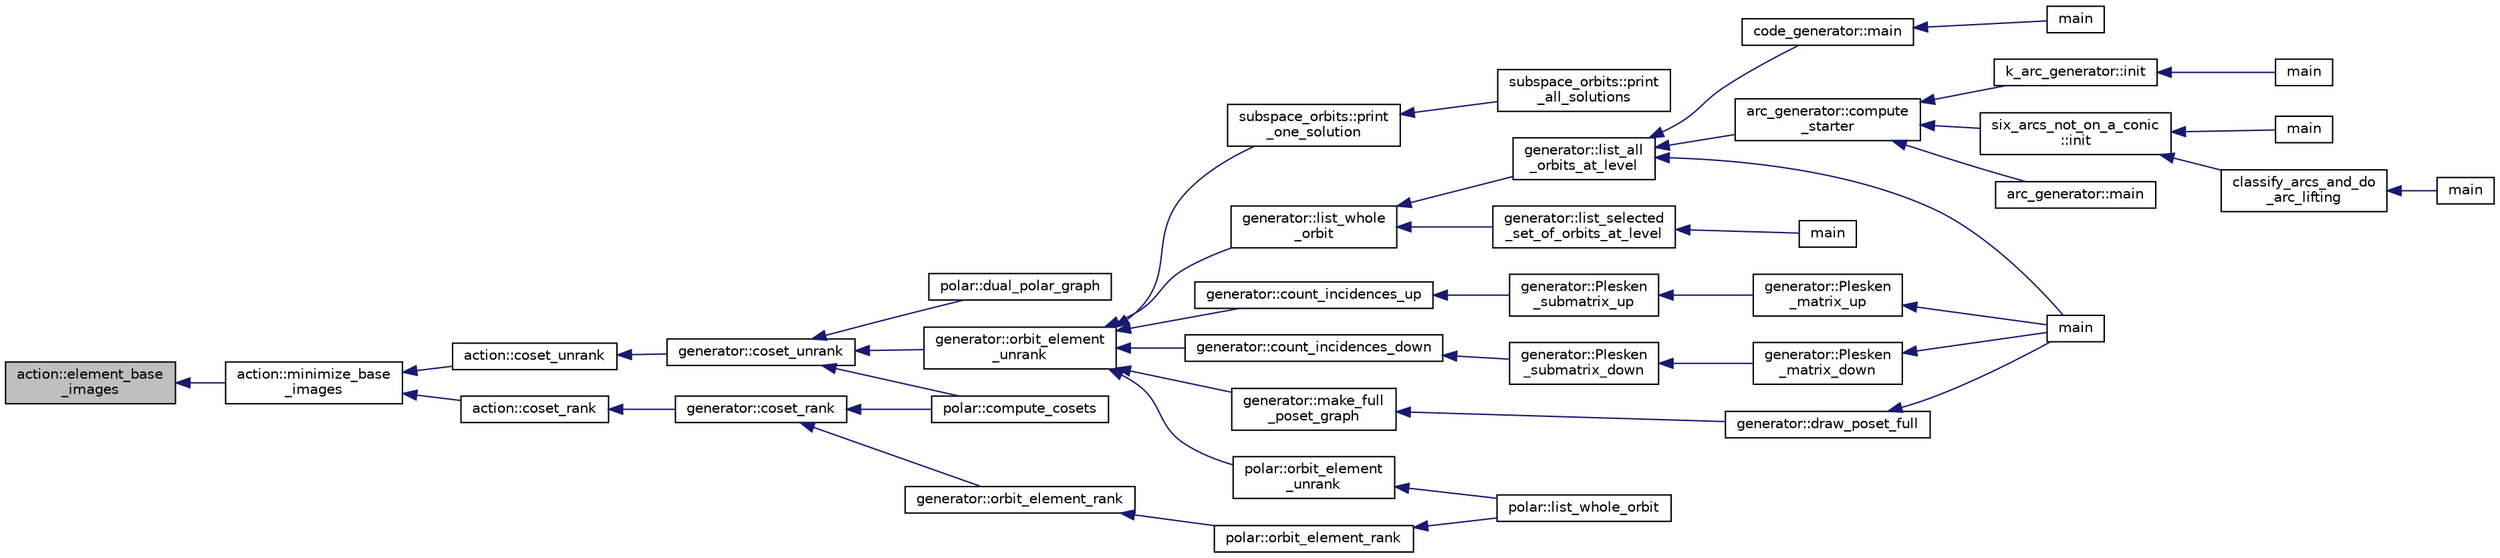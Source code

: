 digraph "action::element_base_images"
{
  edge [fontname="Helvetica",fontsize="10",labelfontname="Helvetica",labelfontsize="10"];
  node [fontname="Helvetica",fontsize="10",shape=record];
  rankdir="LR";
  Node2935 [label="action::element_base\l_images",height=0.2,width=0.4,color="black", fillcolor="grey75", style="filled", fontcolor="black"];
  Node2935 -> Node2936 [dir="back",color="midnightblue",fontsize="10",style="solid",fontname="Helvetica"];
  Node2936 [label="action::minimize_base\l_images",height=0.2,width=0.4,color="black", fillcolor="white", style="filled",URL="$d2/d86/classaction.html#a93d3f510f8678d02b8f246863b542317"];
  Node2936 -> Node2937 [dir="back",color="midnightblue",fontsize="10",style="solid",fontname="Helvetica"];
  Node2937 [label="action::coset_unrank",height=0.2,width=0.4,color="black", fillcolor="white", style="filled",URL="$d2/d86/classaction.html#aeabf488f671d4e77a8a892eb58d82b34"];
  Node2937 -> Node2938 [dir="back",color="midnightblue",fontsize="10",style="solid",fontname="Helvetica"];
  Node2938 [label="generator::coset_unrank",height=0.2,width=0.4,color="black", fillcolor="white", style="filled",URL="$d7/d73/classgenerator.html#a489f02ee804f130f666029a46020aaf6"];
  Node2938 -> Node2939 [dir="back",color="midnightblue",fontsize="10",style="solid",fontname="Helvetica"];
  Node2939 [label="polar::compute_cosets",height=0.2,width=0.4,color="black", fillcolor="white", style="filled",URL="$da/d1c/classpolar.html#a1fae83636607982bad299fd84380fc40"];
  Node2938 -> Node2940 [dir="back",color="midnightblue",fontsize="10",style="solid",fontname="Helvetica"];
  Node2940 [label="polar::dual_polar_graph",height=0.2,width=0.4,color="black", fillcolor="white", style="filled",URL="$da/d1c/classpolar.html#a6e5e2b0d9d3447cac72cb82ce3d2e9e5"];
  Node2938 -> Node2941 [dir="back",color="midnightblue",fontsize="10",style="solid",fontname="Helvetica"];
  Node2941 [label="generator::orbit_element\l_unrank",height=0.2,width=0.4,color="black", fillcolor="white", style="filled",URL="$d7/d73/classgenerator.html#a26a8d0b1964170e19dcbd37fa0a4957f"];
  Node2941 -> Node2942 [dir="back",color="midnightblue",fontsize="10",style="solid",fontname="Helvetica"];
  Node2942 [label="polar::orbit_element\l_unrank",height=0.2,width=0.4,color="black", fillcolor="white", style="filled",URL="$da/d1c/classpolar.html#abcc67b841c60f84478e531f9facf0b82"];
  Node2942 -> Node2943 [dir="back",color="midnightblue",fontsize="10",style="solid",fontname="Helvetica"];
  Node2943 [label="polar::list_whole_orbit",height=0.2,width=0.4,color="black", fillcolor="white", style="filled",URL="$da/d1c/classpolar.html#a26f04b7c75e45604ab772931ed2916fd"];
  Node2941 -> Node2944 [dir="back",color="midnightblue",fontsize="10",style="solid",fontname="Helvetica"];
  Node2944 [label="generator::list_whole\l_orbit",height=0.2,width=0.4,color="black", fillcolor="white", style="filled",URL="$d7/d73/classgenerator.html#aa102d1c1e32f0cd1dafeab1e0d1c18c1"];
  Node2944 -> Node2945 [dir="back",color="midnightblue",fontsize="10",style="solid",fontname="Helvetica"];
  Node2945 [label="generator::list_all\l_orbits_at_level",height=0.2,width=0.4,color="black", fillcolor="white", style="filled",URL="$d7/d73/classgenerator.html#a650880bf92f9f2bf124d4ead2cc01f70"];
  Node2945 -> Node2946 [dir="back",color="midnightblue",fontsize="10",style="solid",fontname="Helvetica"];
  Node2946 [label="code_generator::main",height=0.2,width=0.4,color="black", fillcolor="white", style="filled",URL="$db/d37/classcode__generator.html#ab3cf3a306e4032c2b471ac95321c599f"];
  Node2946 -> Node2947 [dir="back",color="midnightblue",fontsize="10",style="solid",fontname="Helvetica"];
  Node2947 [label="main",height=0.2,width=0.4,color="black", fillcolor="white", style="filled",URL="$d4/d4f/codes_8_c.html#a217dbf8b442f20279ea00b898af96f52"];
  Node2945 -> Node2948 [dir="back",color="midnightblue",fontsize="10",style="solid",fontname="Helvetica"];
  Node2948 [label="main",height=0.2,width=0.4,color="black", fillcolor="white", style="filled",URL="$de/d2d/graph_2graph_8_c.html#a217dbf8b442f20279ea00b898af96f52"];
  Node2945 -> Node2949 [dir="back",color="midnightblue",fontsize="10",style="solid",fontname="Helvetica"];
  Node2949 [label="arc_generator::compute\l_starter",height=0.2,width=0.4,color="black", fillcolor="white", style="filled",URL="$d4/d21/classarc__generator.html#aad1dcec3a1c302e743d574bd1ac857d9"];
  Node2949 -> Node2950 [dir="back",color="midnightblue",fontsize="10",style="solid",fontname="Helvetica"];
  Node2950 [label="arc_generator::main",height=0.2,width=0.4,color="black", fillcolor="white", style="filled",URL="$d4/d21/classarc__generator.html#ad80140b51b165dad1fe6ab232be7829a"];
  Node2949 -> Node2951 [dir="back",color="midnightblue",fontsize="10",style="solid",fontname="Helvetica"];
  Node2951 [label="k_arc_generator::init",height=0.2,width=0.4,color="black", fillcolor="white", style="filled",URL="$d6/dd8/classk__arc__generator.html#a6036d9f52ede9f8ca681505626b5361d"];
  Node2951 -> Node2952 [dir="back",color="midnightblue",fontsize="10",style="solid",fontname="Helvetica"];
  Node2952 [label="main",height=0.2,width=0.4,color="black", fillcolor="white", style="filled",URL="$d6/d01/k__arc__generator__main_8_c.html#a217dbf8b442f20279ea00b898af96f52"];
  Node2949 -> Node2953 [dir="back",color="midnightblue",fontsize="10",style="solid",fontname="Helvetica"];
  Node2953 [label="six_arcs_not_on_a_conic\l::init",height=0.2,width=0.4,color="black", fillcolor="white", style="filled",URL="$d8/de6/classsix__arcs__not__on__a__conic.html#a7a4d5cf8a098488729934cfa8a70944a"];
  Node2953 -> Node2954 [dir="back",color="midnightblue",fontsize="10",style="solid",fontname="Helvetica"];
  Node2954 [label="classify_arcs_and_do\l_arc_lifting",height=0.2,width=0.4,color="black", fillcolor="white", style="filled",URL="$d6/dc3/arc__lifting__main_8_c.html#afdd7be16f16b8c71e9a72fe5f6a0b59c"];
  Node2954 -> Node2955 [dir="back",color="midnightblue",fontsize="10",style="solid",fontname="Helvetica"];
  Node2955 [label="main",height=0.2,width=0.4,color="black", fillcolor="white", style="filled",URL="$d6/dc3/arc__lifting__main_8_c.html#a217dbf8b442f20279ea00b898af96f52"];
  Node2953 -> Node2956 [dir="back",color="midnightblue",fontsize="10",style="solid",fontname="Helvetica"];
  Node2956 [label="main",height=0.2,width=0.4,color="black", fillcolor="white", style="filled",URL="$d2/dfa/create__surface__main_8_c.html#a217dbf8b442f20279ea00b898af96f52"];
  Node2944 -> Node2957 [dir="back",color="midnightblue",fontsize="10",style="solid",fontname="Helvetica"];
  Node2957 [label="generator::list_selected\l_set_of_orbits_at_level",height=0.2,width=0.4,color="black", fillcolor="white", style="filled",URL="$d7/d73/classgenerator.html#a391f8ad3ba736baedd3dd2b7e31a0a62"];
  Node2957 -> Node2958 [dir="back",color="midnightblue",fontsize="10",style="solid",fontname="Helvetica"];
  Node2958 [label="main",height=0.2,width=0.4,color="black", fillcolor="white", style="filled",URL="$da/dd5/subspace__orbits__main_8_c.html#a217dbf8b442f20279ea00b898af96f52"];
  Node2941 -> Node2959 [dir="back",color="midnightblue",fontsize="10",style="solid",fontname="Helvetica"];
  Node2959 [label="generator::count_incidences_up",height=0.2,width=0.4,color="black", fillcolor="white", style="filled",URL="$d7/d73/classgenerator.html#a9d833d8494072c07de28b8f0e9b8155d"];
  Node2959 -> Node2960 [dir="back",color="midnightblue",fontsize="10",style="solid",fontname="Helvetica"];
  Node2960 [label="generator::Plesken\l_submatrix_up",height=0.2,width=0.4,color="black", fillcolor="white", style="filled",URL="$d7/d73/classgenerator.html#ad3d2ebc7da6268d878c5acfc5feefca5"];
  Node2960 -> Node2961 [dir="back",color="midnightblue",fontsize="10",style="solid",fontname="Helvetica"];
  Node2961 [label="generator::Plesken\l_matrix_up",height=0.2,width=0.4,color="black", fillcolor="white", style="filled",URL="$d7/d73/classgenerator.html#a5944c65399c201b426ea3ab2eb7cfa6e"];
  Node2961 -> Node2948 [dir="back",color="midnightblue",fontsize="10",style="solid",fontname="Helvetica"];
  Node2941 -> Node2962 [dir="back",color="midnightblue",fontsize="10",style="solid",fontname="Helvetica"];
  Node2962 [label="generator::count_incidences_down",height=0.2,width=0.4,color="black", fillcolor="white", style="filled",URL="$d7/d73/classgenerator.html#aef9312d2eab8e5ff47228fc5cdab3262"];
  Node2962 -> Node2963 [dir="back",color="midnightblue",fontsize="10",style="solid",fontname="Helvetica"];
  Node2963 [label="generator::Plesken\l_submatrix_down",height=0.2,width=0.4,color="black", fillcolor="white", style="filled",URL="$d7/d73/classgenerator.html#a8671e3798fb19accfa92c41d7389a8eb"];
  Node2963 -> Node2964 [dir="back",color="midnightblue",fontsize="10",style="solid",fontname="Helvetica"];
  Node2964 [label="generator::Plesken\l_matrix_down",height=0.2,width=0.4,color="black", fillcolor="white", style="filled",URL="$d7/d73/classgenerator.html#aa1ae9d8cbaa9d7012e7796499e4c93e9"];
  Node2964 -> Node2948 [dir="back",color="midnightblue",fontsize="10",style="solid",fontname="Helvetica"];
  Node2941 -> Node2965 [dir="back",color="midnightblue",fontsize="10",style="solid",fontname="Helvetica"];
  Node2965 [label="generator::make_full\l_poset_graph",height=0.2,width=0.4,color="black", fillcolor="white", style="filled",URL="$d7/d73/classgenerator.html#ab6415c4a8fbcc54c470448935a95aa56"];
  Node2965 -> Node2966 [dir="back",color="midnightblue",fontsize="10",style="solid",fontname="Helvetica"];
  Node2966 [label="generator::draw_poset_full",height=0.2,width=0.4,color="black", fillcolor="white", style="filled",URL="$d7/d73/classgenerator.html#a6f7f90e50993905db31342536ac59d8c"];
  Node2966 -> Node2948 [dir="back",color="midnightblue",fontsize="10",style="solid",fontname="Helvetica"];
  Node2941 -> Node2967 [dir="back",color="midnightblue",fontsize="10",style="solid",fontname="Helvetica"];
  Node2967 [label="subspace_orbits::print\l_one_solution",height=0.2,width=0.4,color="black", fillcolor="white", style="filled",URL="$d2/d9f/classsubspace__orbits.html#a9047cdfdfc64339f714ffe5e12a4b35f"];
  Node2967 -> Node2968 [dir="back",color="midnightblue",fontsize="10",style="solid",fontname="Helvetica"];
  Node2968 [label="subspace_orbits::print\l_all_solutions",height=0.2,width=0.4,color="black", fillcolor="white", style="filled",URL="$d2/d9f/classsubspace__orbits.html#ab3b725a940c2efd222746887c266d9de"];
  Node2936 -> Node2969 [dir="back",color="midnightblue",fontsize="10",style="solid",fontname="Helvetica"];
  Node2969 [label="action::coset_rank",height=0.2,width=0.4,color="black", fillcolor="white", style="filled",URL="$d2/d86/classaction.html#a5757c5b9562366be88526cc943c015e0"];
  Node2969 -> Node2970 [dir="back",color="midnightblue",fontsize="10",style="solid",fontname="Helvetica"];
  Node2970 [label="generator::coset_rank",height=0.2,width=0.4,color="black", fillcolor="white", style="filled",URL="$d7/d73/classgenerator.html#aee00240c0ae71885dd9d23b5423c56d9"];
  Node2970 -> Node2939 [dir="back",color="midnightblue",fontsize="10",style="solid",fontname="Helvetica"];
  Node2970 -> Node2971 [dir="back",color="midnightblue",fontsize="10",style="solid",fontname="Helvetica"];
  Node2971 [label="generator::orbit_element_rank",height=0.2,width=0.4,color="black", fillcolor="white", style="filled",URL="$d7/d73/classgenerator.html#a98e10a923dffa737fdb6ebc703d53fae"];
  Node2971 -> Node2972 [dir="back",color="midnightblue",fontsize="10",style="solid",fontname="Helvetica"];
  Node2972 [label="polar::orbit_element_rank",height=0.2,width=0.4,color="black", fillcolor="white", style="filled",URL="$da/d1c/classpolar.html#a70551ff23175b280b66bce27fe200275"];
  Node2972 -> Node2943 [dir="back",color="midnightblue",fontsize="10",style="solid",fontname="Helvetica"];
}
